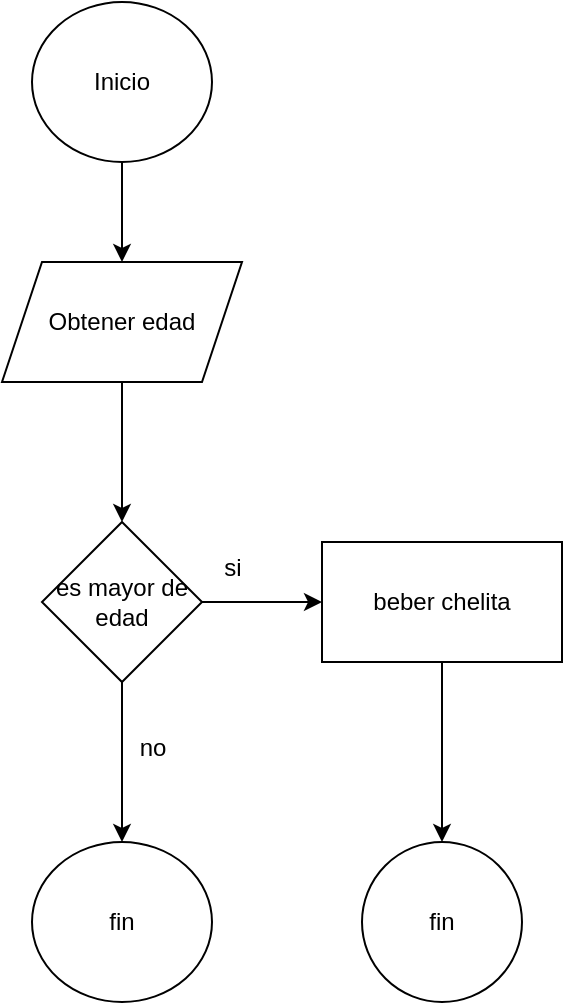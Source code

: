 <mxfile version="24.7.17">
  <diagram name="Página-1" id="Vy3yoQKrzV_aXkZKmzQf">
    <mxGraphModel dx="1434" dy="761" grid="1" gridSize="10" guides="1" tooltips="1" connect="1" arrows="1" fold="1" page="1" pageScale="1" pageWidth="827" pageHeight="1169" math="0" shadow="0">
      <root>
        <mxCell id="0" />
        <mxCell id="1" parent="0" />
        <mxCell id="oqBFZL2-qDP8keXE3h4_-3" style="edgeStyle=orthogonalEdgeStyle;rounded=0;orthogonalLoop=1;jettySize=auto;html=1;entryX=0.5;entryY=0;entryDx=0;entryDy=0;" edge="1" parent="1" source="oqBFZL2-qDP8keXE3h4_-1" target="oqBFZL2-qDP8keXE3h4_-2">
          <mxGeometry relative="1" as="geometry" />
        </mxCell>
        <mxCell id="oqBFZL2-qDP8keXE3h4_-1" value="Inicio" style="ellipse;whiteSpace=wrap;html=1;" vertex="1" parent="1">
          <mxGeometry x="50" y="140" width="90" height="80" as="geometry" />
        </mxCell>
        <mxCell id="oqBFZL2-qDP8keXE3h4_-6" style="edgeStyle=orthogonalEdgeStyle;rounded=0;orthogonalLoop=1;jettySize=auto;html=1;" edge="1" parent="1" source="oqBFZL2-qDP8keXE3h4_-2" target="oqBFZL2-qDP8keXE3h4_-5">
          <mxGeometry relative="1" as="geometry" />
        </mxCell>
        <mxCell id="oqBFZL2-qDP8keXE3h4_-2" value="Obtener edad" style="shape=parallelogram;perimeter=parallelogramPerimeter;whiteSpace=wrap;html=1;fixedSize=1;" vertex="1" parent="1">
          <mxGeometry x="35" y="270" width="120" height="60" as="geometry" />
        </mxCell>
        <mxCell id="oqBFZL2-qDP8keXE3h4_-8" value="" style="edgeStyle=orthogonalEdgeStyle;rounded=0;orthogonalLoop=1;jettySize=auto;html=1;" edge="1" parent="1" source="oqBFZL2-qDP8keXE3h4_-5" target="oqBFZL2-qDP8keXE3h4_-7">
          <mxGeometry relative="1" as="geometry" />
        </mxCell>
        <mxCell id="oqBFZL2-qDP8keXE3h4_-10" style="edgeStyle=orthogonalEdgeStyle;rounded=0;orthogonalLoop=1;jettySize=auto;html=1;" edge="1" parent="1" source="oqBFZL2-qDP8keXE3h4_-5">
          <mxGeometry relative="1" as="geometry">
            <mxPoint x="95" y="560" as="targetPoint" />
          </mxGeometry>
        </mxCell>
        <mxCell id="oqBFZL2-qDP8keXE3h4_-5" value="es mayor de edad" style="rhombus;whiteSpace=wrap;html=1;" vertex="1" parent="1">
          <mxGeometry x="55" y="400" width="80" height="80" as="geometry" />
        </mxCell>
        <mxCell id="oqBFZL2-qDP8keXE3h4_-13" value="" style="edgeStyle=orthogonalEdgeStyle;rounded=0;orthogonalLoop=1;jettySize=auto;html=1;" edge="1" parent="1" source="oqBFZL2-qDP8keXE3h4_-7" target="oqBFZL2-qDP8keXE3h4_-12">
          <mxGeometry relative="1" as="geometry" />
        </mxCell>
        <mxCell id="oqBFZL2-qDP8keXE3h4_-7" value="beber chelita" style="whiteSpace=wrap;html=1;" vertex="1" parent="1">
          <mxGeometry x="195" y="410" width="120" height="60" as="geometry" />
        </mxCell>
        <mxCell id="oqBFZL2-qDP8keXE3h4_-9" value="si" style="text;html=1;align=center;verticalAlign=middle;resizable=0;points=[];autosize=1;strokeColor=none;fillColor=none;" vertex="1" parent="1">
          <mxGeometry x="135" y="408" width="30" height="30" as="geometry" />
        </mxCell>
        <mxCell id="oqBFZL2-qDP8keXE3h4_-11" value="fin" style="ellipse;whiteSpace=wrap;html=1;" vertex="1" parent="1">
          <mxGeometry x="50" y="560" width="90" height="80" as="geometry" />
        </mxCell>
        <mxCell id="oqBFZL2-qDP8keXE3h4_-12" value="fin" style="ellipse;whiteSpace=wrap;html=1;" vertex="1" parent="1">
          <mxGeometry x="215" y="560" width="80" height="80" as="geometry" />
        </mxCell>
        <mxCell id="oqBFZL2-qDP8keXE3h4_-14" value="no" style="text;html=1;align=center;verticalAlign=middle;resizable=0;points=[];autosize=1;strokeColor=none;fillColor=none;" vertex="1" parent="1">
          <mxGeometry x="90" y="498" width="40" height="30" as="geometry" />
        </mxCell>
      </root>
    </mxGraphModel>
  </diagram>
</mxfile>
